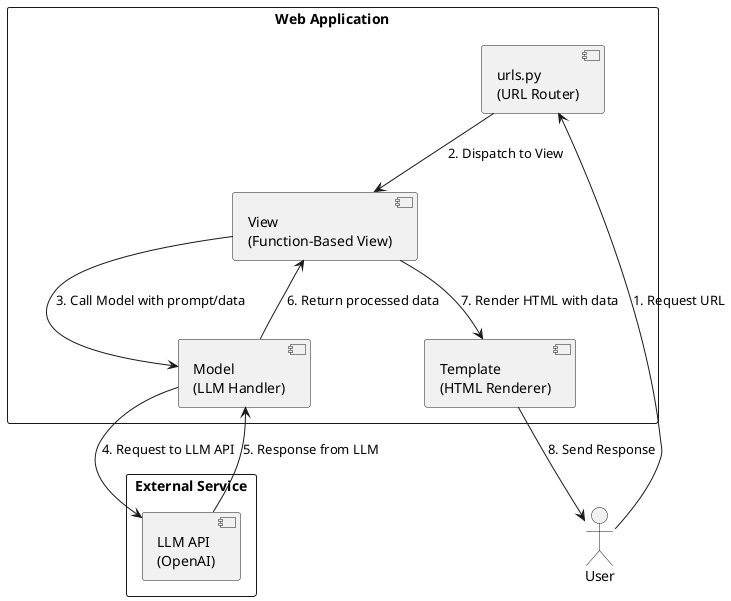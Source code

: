 @startuml MVT_LLM_Component

actor User

rectangle "Web Application" {
  
  component "urls.py\n(URL Router)" as Router
  component "View\n(Function-Based View)" as View
  component "Model\n(LLM Handler)" as Model
  component "Template\n(HTML Renderer)" as Template
  
}

rectangle "External Service" {
  component "LLM API\n(OpenAI)" as API
}

' Alur nomor
User --> Router     : 1. Request URL
Router --> View     : 2. Dispatch to View
View --> Model      : 3. Call Model with prompt/data
Model --> API       : 4. Request to LLM API
API --> Model       : 5. Response from LLM
Model --> View      : 6. Return processed data
View --> Template   : 7. Render HTML with data
Template --> User   : 8. Send Response

@enduml
